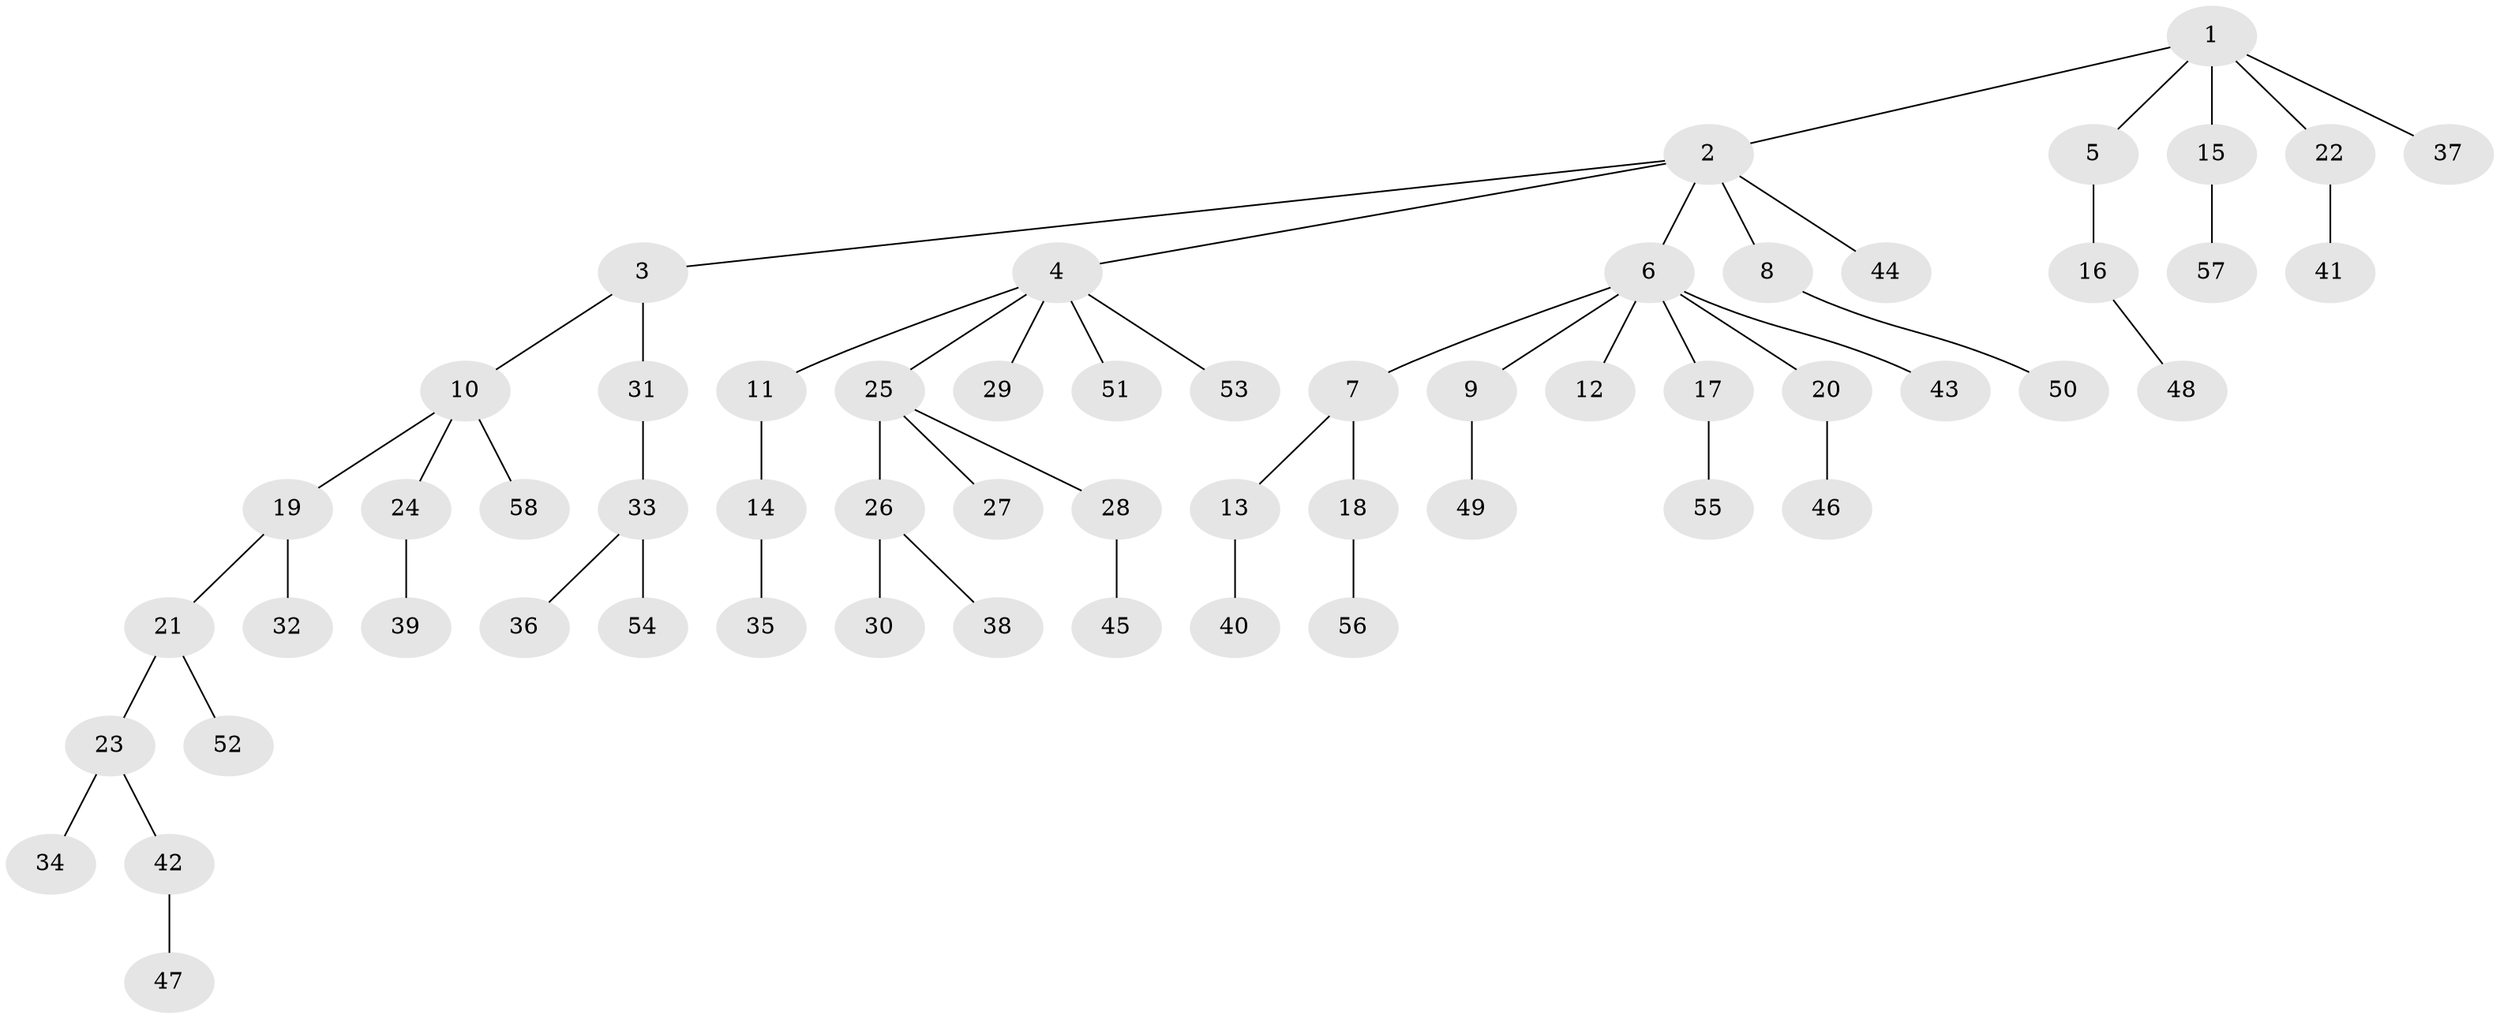// original degree distribution, {6: 0.010416666666666666, 7: 0.020833333333333332, 3: 0.15625, 8: 0.010416666666666666, 4: 0.052083333333333336, 2: 0.17708333333333334, 5: 0.020833333333333332, 1: 0.5520833333333334}
// Generated by graph-tools (version 1.1) at 2025/51/03/04/25 22:51:34]
// undirected, 58 vertices, 57 edges
graph export_dot {
  node [color=gray90,style=filled];
  1;
  2;
  3;
  4;
  5;
  6;
  7;
  8;
  9;
  10;
  11;
  12;
  13;
  14;
  15;
  16;
  17;
  18;
  19;
  20;
  21;
  22;
  23;
  24;
  25;
  26;
  27;
  28;
  29;
  30;
  31;
  32;
  33;
  34;
  35;
  36;
  37;
  38;
  39;
  40;
  41;
  42;
  43;
  44;
  45;
  46;
  47;
  48;
  49;
  50;
  51;
  52;
  53;
  54;
  55;
  56;
  57;
  58;
  1 -- 2 [weight=1.0];
  1 -- 5 [weight=1.0];
  1 -- 15 [weight=1.0];
  1 -- 22 [weight=1.0];
  1 -- 37 [weight=1.0];
  2 -- 3 [weight=1.0];
  2 -- 4 [weight=1.0];
  2 -- 6 [weight=1.0];
  2 -- 8 [weight=1.0];
  2 -- 44 [weight=1.0];
  3 -- 10 [weight=1.0];
  3 -- 31 [weight=1.0];
  4 -- 11 [weight=1.0];
  4 -- 25 [weight=1.0];
  4 -- 29 [weight=1.0];
  4 -- 51 [weight=1.0];
  4 -- 53 [weight=1.0];
  5 -- 16 [weight=1.0];
  6 -- 7 [weight=1.0];
  6 -- 9 [weight=1.0];
  6 -- 12 [weight=1.0];
  6 -- 17 [weight=1.0];
  6 -- 20 [weight=1.0];
  6 -- 43 [weight=1.0];
  7 -- 13 [weight=1.0];
  7 -- 18 [weight=1.0];
  8 -- 50 [weight=1.0];
  9 -- 49 [weight=1.0];
  10 -- 19 [weight=1.0];
  10 -- 24 [weight=1.0];
  10 -- 58 [weight=1.0];
  11 -- 14 [weight=1.0];
  13 -- 40 [weight=1.0];
  14 -- 35 [weight=1.0];
  15 -- 57 [weight=1.0];
  16 -- 48 [weight=1.0];
  17 -- 55 [weight=1.0];
  18 -- 56 [weight=1.0];
  19 -- 21 [weight=1.0];
  19 -- 32 [weight=1.0];
  20 -- 46 [weight=1.0];
  21 -- 23 [weight=1.0];
  21 -- 52 [weight=1.0];
  22 -- 41 [weight=1.0];
  23 -- 34 [weight=1.0];
  23 -- 42 [weight=1.0];
  24 -- 39 [weight=1.0];
  25 -- 26 [weight=1.0];
  25 -- 27 [weight=1.0];
  25 -- 28 [weight=1.0];
  26 -- 30 [weight=1.0];
  26 -- 38 [weight=1.0];
  28 -- 45 [weight=1.0];
  31 -- 33 [weight=1.0];
  33 -- 36 [weight=1.0];
  33 -- 54 [weight=1.0];
  42 -- 47 [weight=2.0];
}

